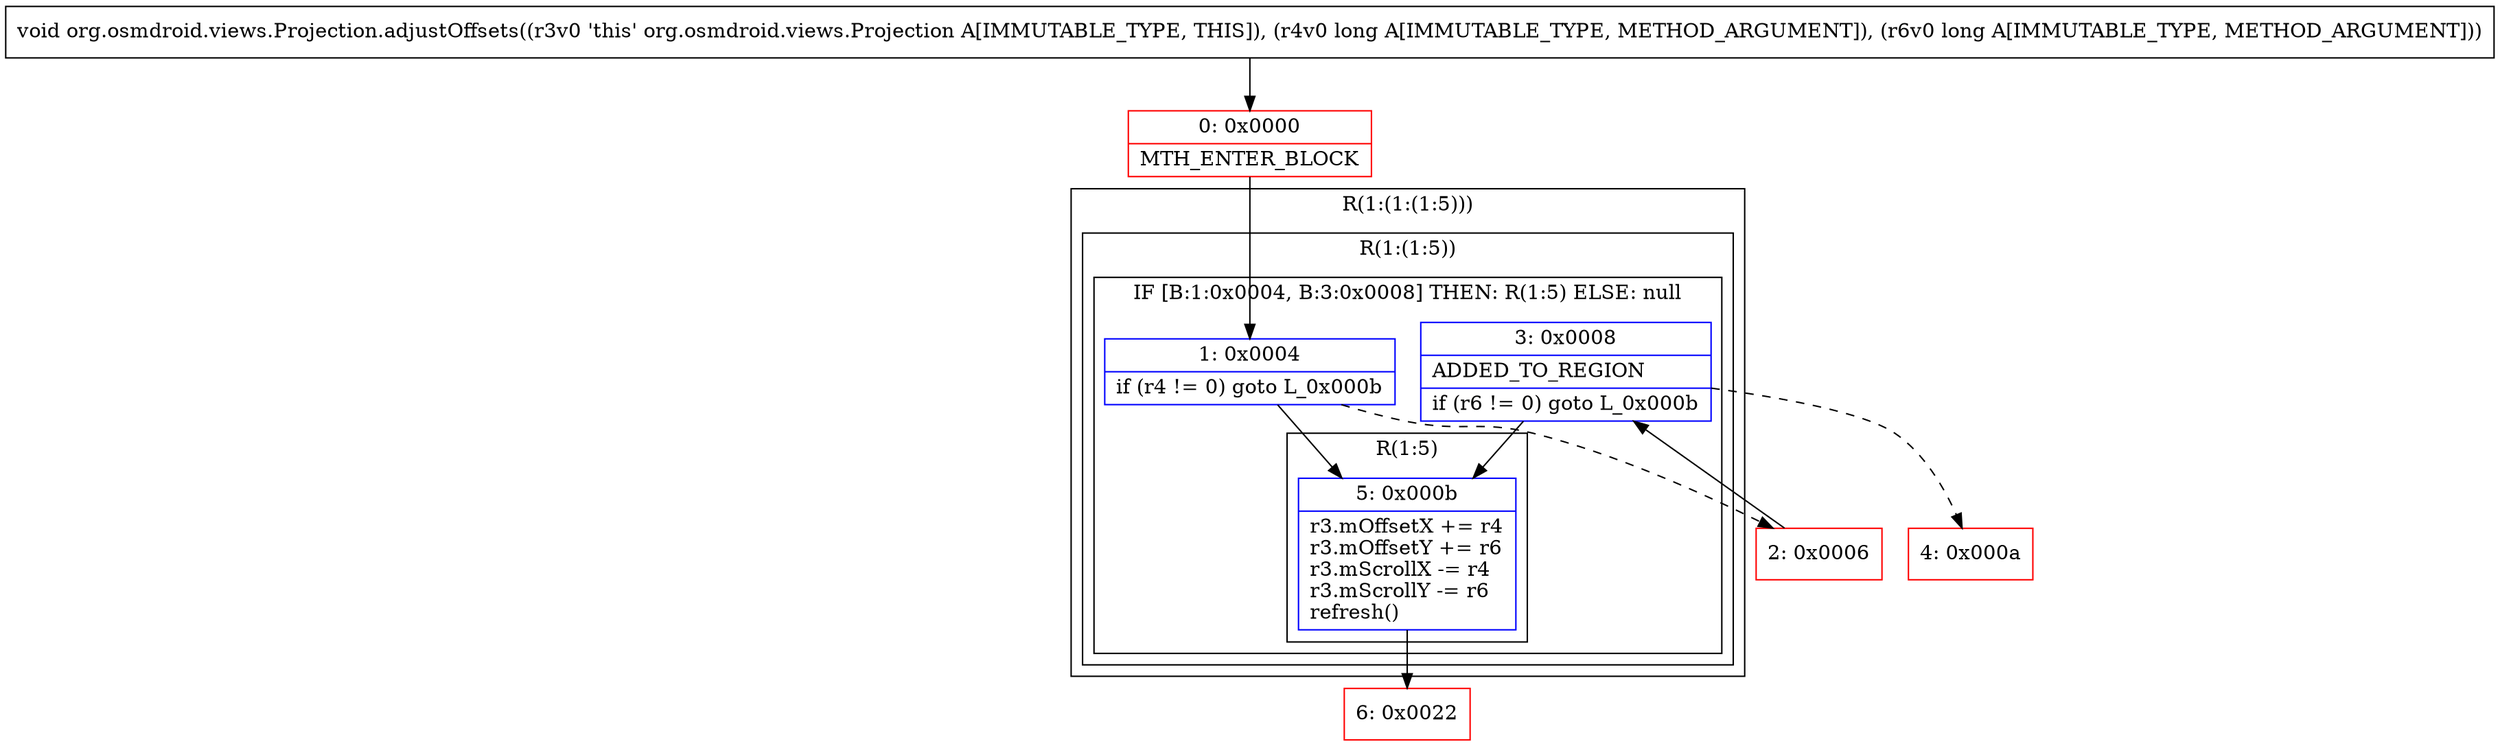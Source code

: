 digraph "CFG fororg.osmdroid.views.Projection.adjustOffsets(JJ)V" {
subgraph cluster_Region_1302545940 {
label = "R(1:(1:(1:5)))";
node [shape=record,color=blue];
subgraph cluster_Region_938721965 {
label = "R(1:(1:5))";
node [shape=record,color=blue];
subgraph cluster_IfRegion_1061742167 {
label = "IF [B:1:0x0004, B:3:0x0008] THEN: R(1:5) ELSE: null";
node [shape=record,color=blue];
Node_1 [shape=record,label="{1\:\ 0x0004|if (r4 != 0) goto L_0x000b\l}"];
Node_3 [shape=record,label="{3\:\ 0x0008|ADDED_TO_REGION\l|if (r6 != 0) goto L_0x000b\l}"];
subgraph cluster_Region_468180800 {
label = "R(1:5)";
node [shape=record,color=blue];
Node_5 [shape=record,label="{5\:\ 0x000b|r3.mOffsetX += r4\lr3.mOffsetY += r6\lr3.mScrollX \-= r4\lr3.mScrollY \-= r6\lrefresh()\l}"];
}
}
}
}
Node_0 [shape=record,color=red,label="{0\:\ 0x0000|MTH_ENTER_BLOCK\l}"];
Node_2 [shape=record,color=red,label="{2\:\ 0x0006}"];
Node_4 [shape=record,color=red,label="{4\:\ 0x000a}"];
Node_6 [shape=record,color=red,label="{6\:\ 0x0022}"];
MethodNode[shape=record,label="{void org.osmdroid.views.Projection.adjustOffsets((r3v0 'this' org.osmdroid.views.Projection A[IMMUTABLE_TYPE, THIS]), (r4v0 long A[IMMUTABLE_TYPE, METHOD_ARGUMENT]), (r6v0 long A[IMMUTABLE_TYPE, METHOD_ARGUMENT])) }"];
MethodNode -> Node_0;
Node_1 -> Node_2[style=dashed];
Node_1 -> Node_5;
Node_3 -> Node_4[style=dashed];
Node_3 -> Node_5;
Node_5 -> Node_6;
Node_0 -> Node_1;
Node_2 -> Node_3;
}

